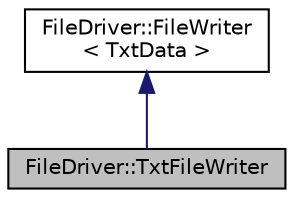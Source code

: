 digraph "FileDriver::TxtFileWriter"
{
 // LATEX_PDF_SIZE
  edge [fontname="Helvetica",fontsize="10",labelfontname="Helvetica",labelfontsize="10"];
  node [fontname="Helvetica",fontsize="10",shape=record];
  Node1 [label="FileDriver::TxtFileWriter",height=0.2,width=0.4,color="black", fillcolor="grey75", style="filled", fontcolor="black",tooltip=" "];
  Node2 -> Node1 [dir="back",color="midnightblue",fontsize="10",style="solid",fontname="Helvetica"];
  Node2 [label="FileDriver::FileWriter\l\< TxtData \>",height=0.2,width=0.4,color="black", fillcolor="white", style="filled",URL="$classFileDriver_1_1FileWriter.html",tooltip=" "];
}

